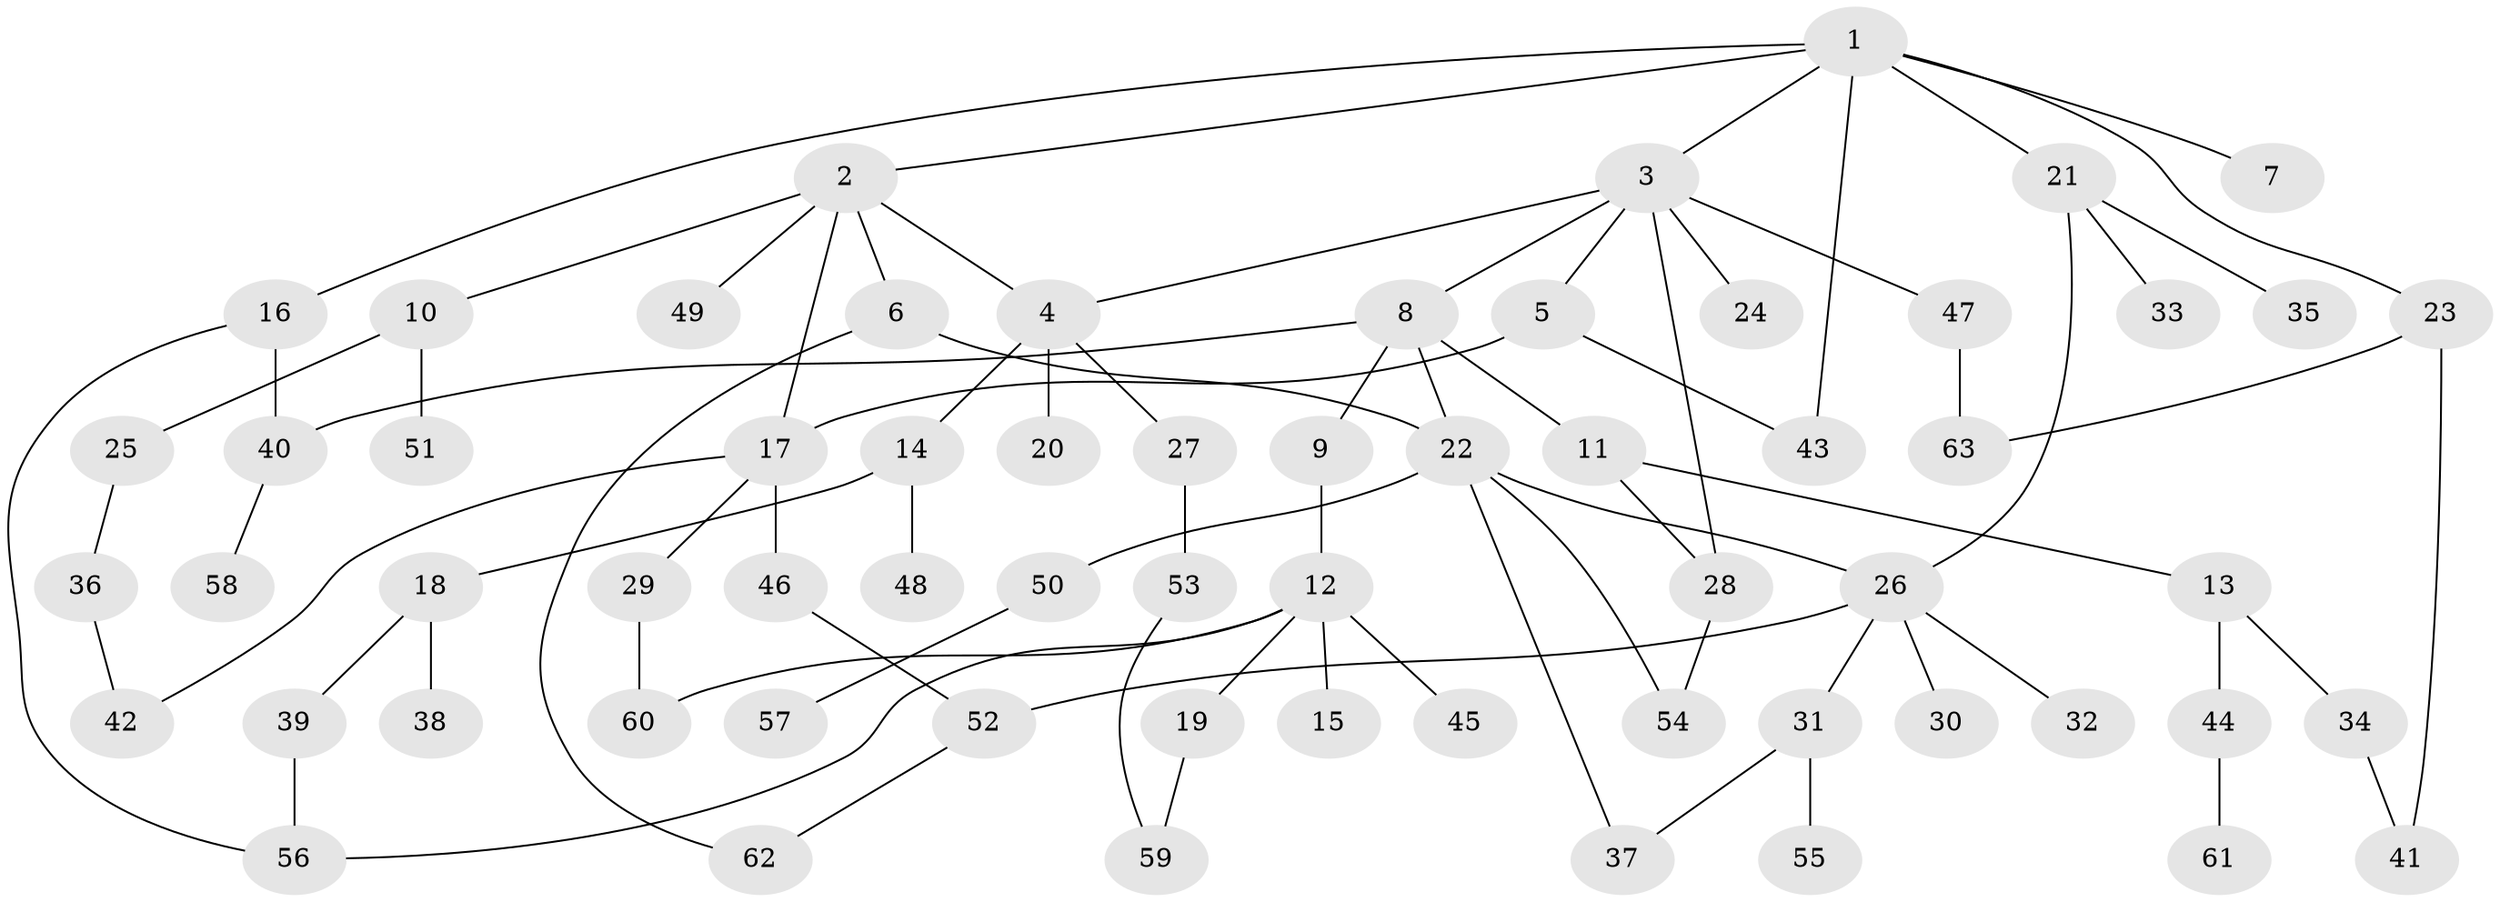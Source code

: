 // coarse degree distribution, {2: 0.375, 6: 0.09375, 3: 0.25, 7: 0.03125, 4: 0.09375, 5: 0.0625, 1: 0.09375}
// Generated by graph-tools (version 1.1) at 2025/36/03/04/25 23:36:13]
// undirected, 63 vertices, 80 edges
graph export_dot {
  node [color=gray90,style=filled];
  1;
  2;
  3;
  4;
  5;
  6;
  7;
  8;
  9;
  10;
  11;
  12;
  13;
  14;
  15;
  16;
  17;
  18;
  19;
  20;
  21;
  22;
  23;
  24;
  25;
  26;
  27;
  28;
  29;
  30;
  31;
  32;
  33;
  34;
  35;
  36;
  37;
  38;
  39;
  40;
  41;
  42;
  43;
  44;
  45;
  46;
  47;
  48;
  49;
  50;
  51;
  52;
  53;
  54;
  55;
  56;
  57;
  58;
  59;
  60;
  61;
  62;
  63;
  1 -- 2;
  1 -- 3;
  1 -- 7;
  1 -- 16;
  1 -- 21;
  1 -- 23;
  1 -- 43;
  2 -- 6;
  2 -- 10;
  2 -- 17;
  2 -- 49;
  2 -- 4;
  3 -- 4;
  3 -- 5;
  3 -- 8;
  3 -- 24;
  3 -- 47;
  3 -- 28;
  4 -- 14;
  4 -- 20;
  4 -- 27;
  5 -- 43;
  5 -- 17;
  6 -- 22;
  6 -- 62;
  8 -- 9;
  8 -- 11;
  8 -- 40;
  8 -- 22;
  9 -- 12;
  10 -- 25;
  10 -- 51;
  11 -- 13;
  11 -- 28;
  12 -- 15;
  12 -- 19;
  12 -- 45;
  12 -- 60;
  12 -- 56;
  13 -- 34;
  13 -- 44;
  14 -- 18;
  14 -- 48;
  16 -- 40;
  16 -- 56;
  17 -- 29;
  17 -- 46;
  17 -- 42;
  18 -- 38;
  18 -- 39;
  19 -- 59;
  21 -- 33;
  21 -- 35;
  21 -- 26;
  22 -- 26;
  22 -- 50;
  22 -- 54;
  22 -- 37;
  23 -- 41;
  23 -- 63;
  25 -- 36;
  26 -- 30;
  26 -- 31;
  26 -- 32;
  26 -- 52;
  27 -- 53;
  28 -- 54;
  29 -- 60;
  31 -- 37;
  31 -- 55;
  34 -- 41;
  36 -- 42;
  39 -- 56;
  40 -- 58;
  44 -- 61;
  46 -- 52;
  47 -- 63;
  50 -- 57;
  52 -- 62;
  53 -- 59;
}
